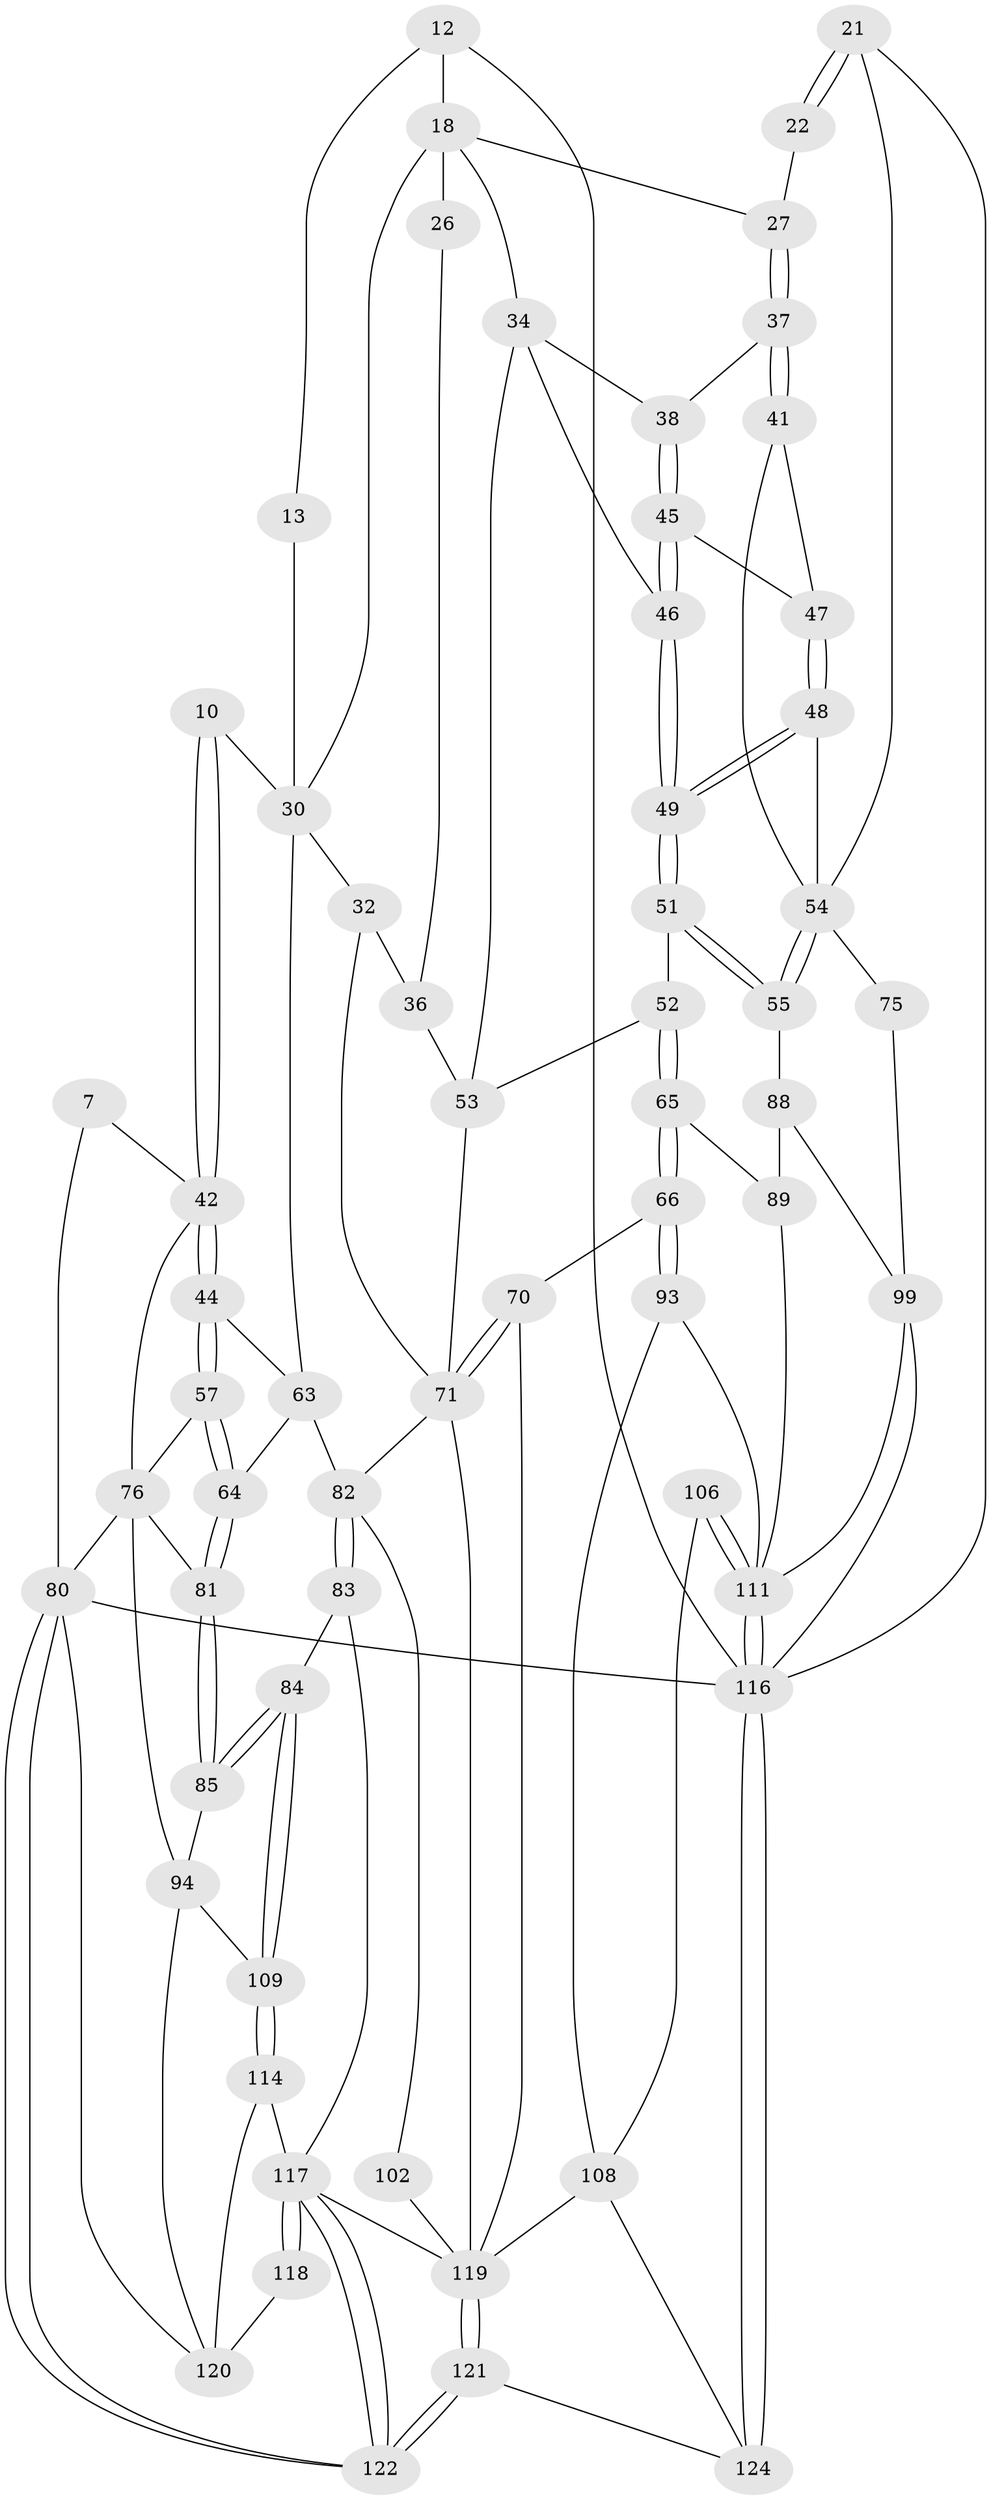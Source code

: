 // original degree distribution, {3: 0.024193548387096774, 4: 0.21774193548387097, 6: 0.21774193548387097, 5: 0.5403225806451613}
// Generated by graph-tools (version 1.1) at 2025/01/03/09/25 05:01:59]
// undirected, 62 vertices, 137 edges
graph export_dot {
graph [start="1"]
  node [color=gray90,style=filled];
  7 [pos="+0.3124152679048729+0"];
  10 [pos="+0.20538022856466553+0.13834374329685778"];
  12 [pos="+0.3745345285254849+0",super="+4+1"];
  13 [pos="+0.365088626835224+0.13769340331328234",super="+8"];
  18 [pos="+0.7580696894809533+0.12819143412595246",super="+17+16"];
  21 [pos="+1+0"];
  22 [pos="+0.9130505327385888+0.13793622386076115"];
  26 [pos="+0.5910646904241283+0.21503336486186816",super="+25"];
  27 [pos="+0.9014798882992088+0.160549758967923",super="+19+20"];
  30 [pos="+0.29898808156194634+0.2992090131006551",super="+9+29"];
  32 [pos="+0.4511147608892551+0.3117971789045917"];
  34 [pos="+0.7444342030765443+0.3109845348200689",super="+33"];
  36 [pos="+0.7147258458726906+0.33501346371610363",super="+31"];
  37 [pos="+0.9032008358928204+0.17007762492644624"];
  38 [pos="+0.8710591035415755+0.22696409107488102"];
  41 [pos="+1+0.22940477713211968"];
  42 [pos="+0.19384154074761034+0.14857919333068112",super="+24"];
  44 [pos="+0.10389965642136711+0.3009705277401303"];
  45 [pos="+0.8751177396256293+0.2556585632293816"];
  46 [pos="+0.8085624454925265+0.2986972330348794"];
  47 [pos="+0.8901939015028033+0.2691187852875269"];
  48 [pos="+0.920350883940454+0.34235493234662684"];
  49 [pos="+0.8951168180122322+0.36277988753220003"];
  51 [pos="+0.8466244601353796+0.4365359614655444"];
  52 [pos="+0.7829201915356991+0.4335549410005721"];
  53 [pos="+0.719839785414459+0.37673872227832234",super="+35"];
  54 [pos="+1+0.5188451100141672",super="+50+40"];
  55 [pos="+0.951035006796252+0.5334929282134624"];
  57 [pos="+0+0.3047219926758688"];
  63 [pos="+0.23328201839497567+0.4911438111289567",super="+43"];
  64 [pos="+0.14927037100583246+0.5347412917798986"];
  65 [pos="+0.7447739564791642+0.5776487920054885"];
  66 [pos="+0.7173092976261468+0.595286349366436"];
  70 [pos="+0.5204575209152726+0.5951004146754763",super="+67"];
  71 [pos="+0.4584073052889587+0.620724294649262",super="+61+60"];
  75 [pos="+1+0.6512577956042169",super="+56"];
  76 [pos="+0+0.379643781687496",super="+58+23"];
  80 [pos="+0+1",super="+6"];
  81 [pos="+0.10418193965788566+0.5839408706148109"];
  82 [pos="+0.3245794033702453+0.6505118832063574",super="+62"];
  83 [pos="+0.23931294042052495+0.7325732777499153"];
  84 [pos="+0.21701966795210342+0.7275404696778897"];
  85 [pos="+0.09611142660413681+0.6365714205837213"];
  88 [pos="+0.9126444845154464+0.6604056556944782",super="+68"];
  89 [pos="+0.8495484469629744+0.6813885914339706",super="+69"];
  93 [pos="+0.7071780809343611+0.6722846063451474"];
  94 [pos="+0.010045001927091915+0.6903690616956348",super="+77"];
  99 [pos="+0.8908321904544884+0.8322296421945687",super="+98"];
  102 [pos="+0.4501402653058084+0.8348246494743081",super="+87"];
  106 [pos="+0.6964754300847498+0.8556979298587285"];
  108 [pos="+0.6001925569946573+0.8366800855153046",super="+107+95"];
  109 [pos="+0.08565780474297643+0.8120416688223162"];
  111 [pos="+0.7921724443788022+0.886581682960865",super="+100+92"];
  114 [pos="+0.08065321882332314+0.8382968643441476",super="+113"];
  116 [pos="+0.7991879601741342+1",super="+115+73+72"];
  117 [pos="+0.275063705538632+1",super="+104+105+112"];
  118 [pos="+0.19247306764080443+1"];
  119 [pos="+0.46483622531737595+1",super="+103+110+101"];
  120 [pos="+0.06649692831906359+0.9114020943469613",super="+79"];
  121 [pos="+0.46257108951201287+1"];
  122 [pos="+0.2879662100199404+1"];
  124 [pos="+0.7648928769855406+1",super="+123"];
  7 -- 80;
  7 -- 42;
  10 -- 42 [weight=2];
  10 -- 42;
  10 -- 30;
  12 -- 13 [weight=2];
  12 -- 18 [weight=2];
  12 -- 116;
  13 -- 30 [weight=2];
  18 -- 26 [weight=2];
  18 -- 27;
  18 -- 34;
  18 -- 30;
  21 -- 22;
  21 -- 22;
  21 -- 54;
  21 -- 116;
  22 -- 27 [weight=2];
  26 -- 36 [weight=2];
  27 -- 37;
  27 -- 37;
  30 -- 63;
  30 -- 32;
  32 -- 36;
  32 -- 71;
  34 -- 46;
  34 -- 53;
  34 -- 38;
  36 -- 53;
  37 -- 38;
  37 -- 41;
  37 -- 41;
  38 -- 45;
  38 -- 45;
  41 -- 47;
  41 -- 54;
  42 -- 44;
  42 -- 44;
  42 -- 76;
  44 -- 57;
  44 -- 57;
  44 -- 63;
  45 -- 46;
  45 -- 46;
  45 -- 47;
  46 -- 49;
  46 -- 49;
  47 -- 48;
  47 -- 48;
  48 -- 49;
  48 -- 49;
  48 -- 54;
  49 -- 51;
  49 -- 51;
  51 -- 52;
  51 -- 55;
  51 -- 55;
  52 -- 53;
  52 -- 65;
  52 -- 65;
  53 -- 71;
  54 -- 55;
  54 -- 55;
  54 -- 75 [weight=2];
  55 -- 88;
  57 -- 64;
  57 -- 64;
  57 -- 76;
  63 -- 64;
  63 -- 82;
  64 -- 81;
  64 -- 81;
  65 -- 66;
  65 -- 66;
  65 -- 89;
  66 -- 93;
  66 -- 93;
  66 -- 70;
  70 -- 71 [weight=2];
  70 -- 71;
  70 -- 119;
  71 -- 82;
  71 -- 119;
  75 -- 99 [weight=2];
  76 -- 81;
  76 -- 94;
  76 -- 80;
  80 -- 122;
  80 -- 122;
  80 -- 120;
  80 -- 116 [weight=2];
  81 -- 85;
  81 -- 85;
  82 -- 83;
  82 -- 83;
  82 -- 102;
  83 -- 84;
  83 -- 117;
  84 -- 85;
  84 -- 85;
  84 -- 109;
  84 -- 109;
  85 -- 94;
  88 -- 89 [weight=2];
  88 -- 99;
  89 -- 111;
  93 -- 108;
  93 -- 111;
  94 -- 109;
  94 -- 120;
  99 -- 116 [weight=2];
  99 -- 111;
  102 -- 119 [weight=3];
  106 -- 111 [weight=2];
  106 -- 111;
  106 -- 108;
  108 -- 124;
  108 -- 119 [weight=2];
  109 -- 114;
  109 -- 114;
  111 -- 116;
  111 -- 116;
  114 -- 120 [weight=2];
  114 -- 117;
  116 -- 124 [weight=2];
  116 -- 124;
  117 -- 118 [weight=2];
  117 -- 118;
  117 -- 122;
  117 -- 122;
  117 -- 119;
  118 -- 120;
  119 -- 121;
  119 -- 121;
  121 -- 122;
  121 -- 122;
  121 -- 124;
}
